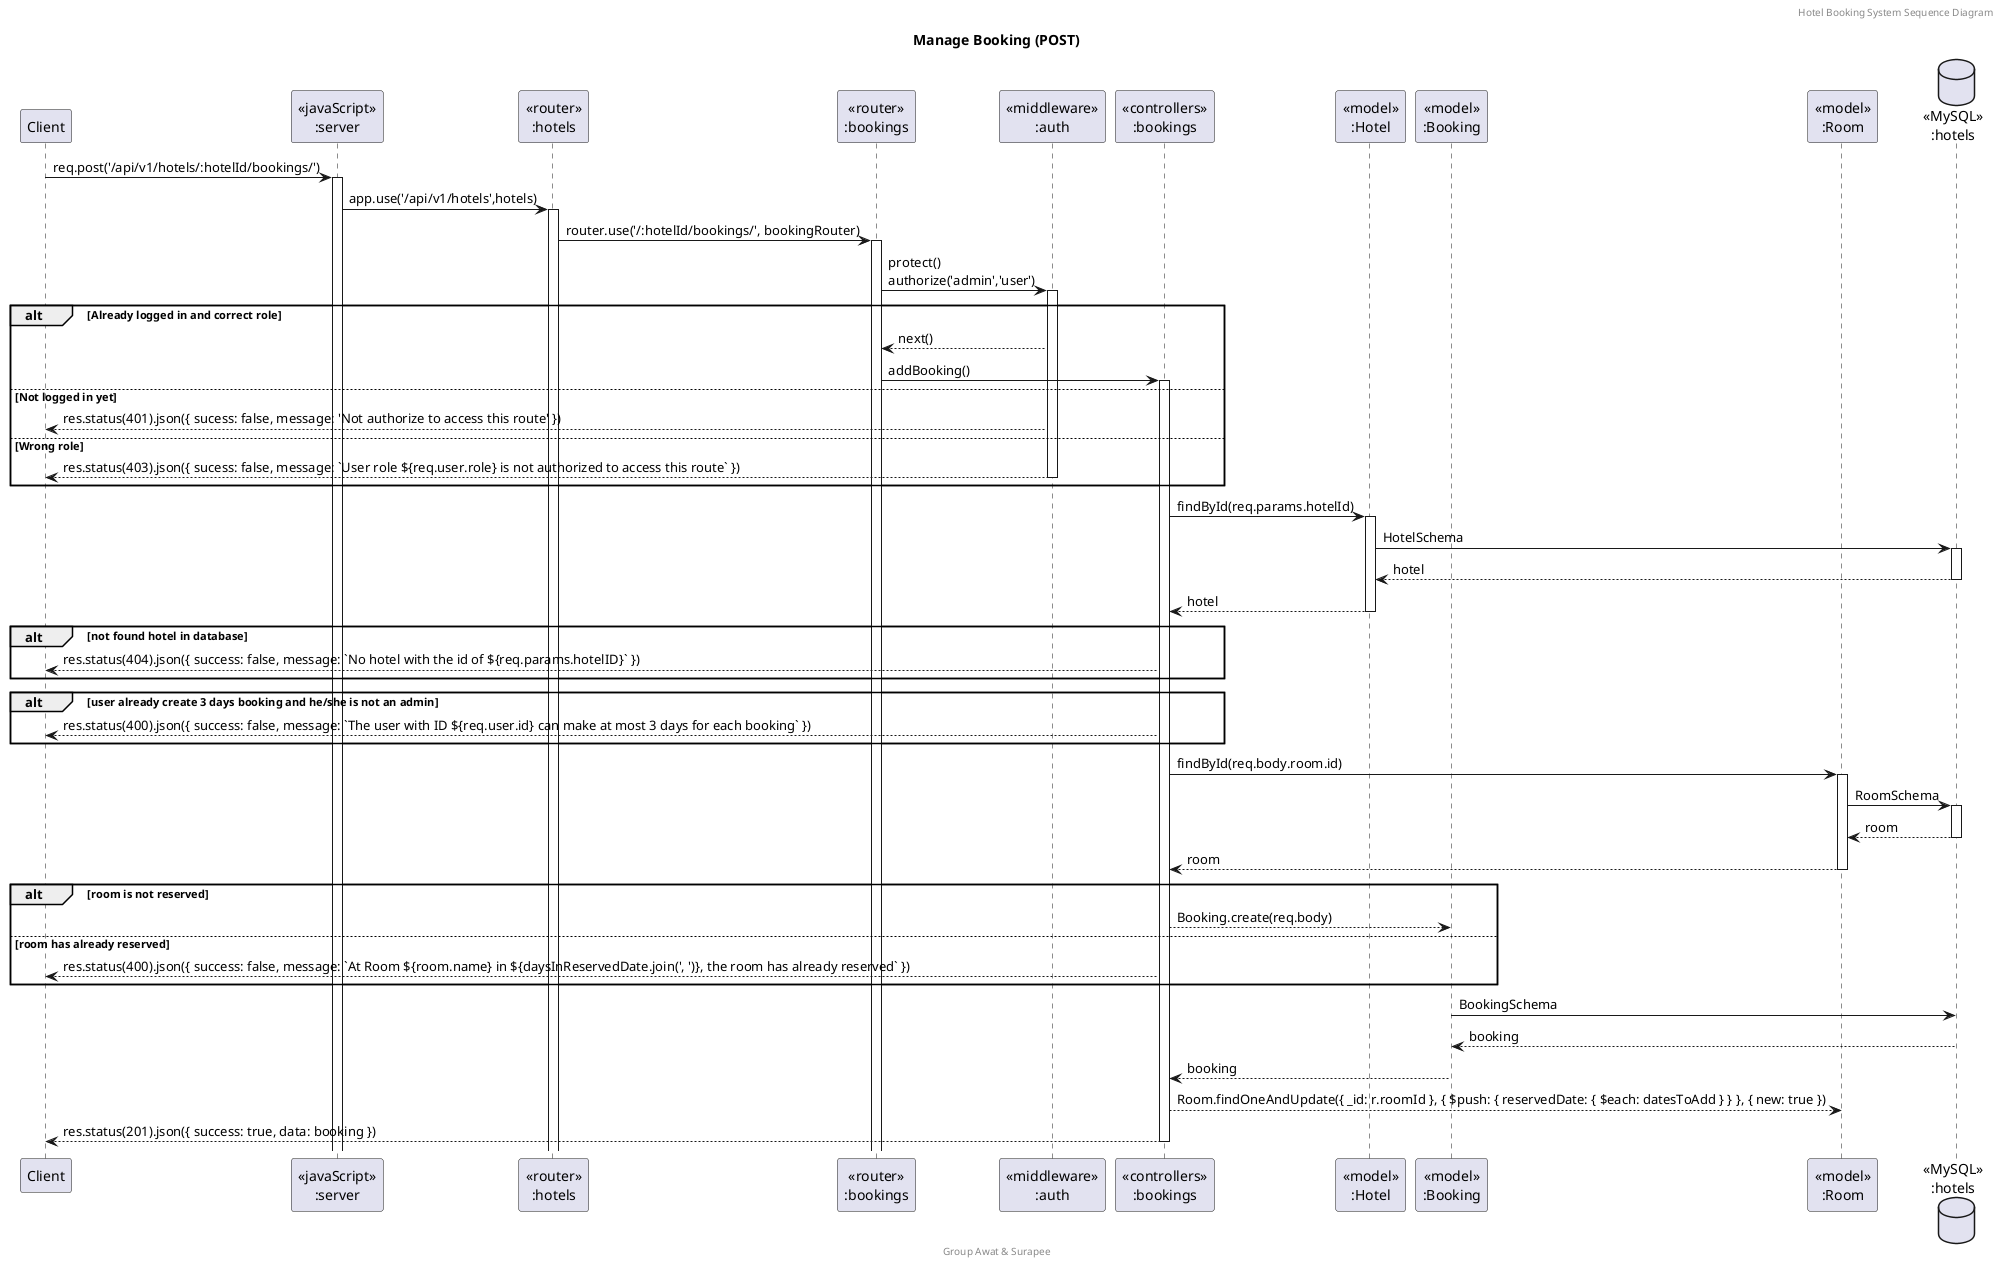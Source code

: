 @startuml Manage Booking (POST)

header Hotel Booking System Sequence Diagram
footer Group Awat & Surapee
title "Manage Booking (POST)"

participant "Client" as client
participant "<<javaScript>>\n:server" as server
participant "<<router>>\n:hotels" as routerHotels
participant "<<router>>\n:bookings" as routerBookings
participant "<<middleware>>\n:auth" as middleware
participant "<<controllers>>\n:bookings" as controllersBookings
participant "<<model>>\n:Hotel" as modelHotel
participant "<<model>>\n:Booking" as modelBooking
participant "<<model>>\n:Room" as modelRoom
database "<<MySQL>>\n:hotels" as HotelBookingDatabase

client -> server ++:req.post('/api/v1/hotels/:hotelId/bookings/')
server -> routerHotels ++:app.use('/api/v1/hotels',hotels)
routerHotels -> routerBookings ++:router.use('/:hotelId/bookings/', bookingRouter)
routerBookings -> middleware ++:protect()\nauthorize('admin','user')
alt Already logged in and correct role
    middleware --> routerBookings : next()
    routerBookings -> controllersBookings ++: addBooking()
else Not logged in yet
    middleware --> client : res.status(401).json({ sucess: false, message: 'Not authorize to access this route' })
else Wrong role
    middleware --> client --: res.status(403).json({ sucess: false, message: `User role ${req.user.role} is not authorized to access this route` })
end
controllersBookings -> modelHotel ++: findById(req.params.hotelId)
modelHotel -> HotelBookingDatabase ++: HotelSchema
HotelBookingDatabase --> modelHotel --: hotel
controllersBookings <-- modelHotel --:hotel
alt not found hotel in database
    controllersBookings --> client  : res.status(404).json({ success: false, message: `No hotel with the id of ${req.params.hotelID}` })
end
alt user already create 3 days booking and he/she is not an admin
    controllersBookings --> client : res.status(400).json({ success: false, message: `The user with ID ${req.user.id} can make at most 3 days for each booking` })
end
controllersBookings -> modelRoom ++: findById(req.body.room.id)
modelRoom -> HotelBookingDatabase ++: RoomSchema
HotelBookingDatabase --> modelRoom --: room
controllersBookings <-- modelRoom --: room
alt room is not reserved
    controllersBookings --> modelBooking : Booking.create(req.body)
else room has already reserved
    controllersBookings --> client : res.status(400).json({ success: false, message: `At Room ${room.name} in ${daysInReservedDate.join(', ')}, the room has already reserved` })
end
modelBooking -> HotelBookingDatabase : BookingSchema
HotelBookingDatabase --> modelBooking --: booking
controllersBookings <-- modelBooking --: booking

controllersBookings --> modelRoom : Room.findOneAndUpdate({ _id: r.roomId }, { $push: { reservedDate: { $each: datesToAdd } } }, { new: true })
controllersBookings --> client --:res.status(201).json({ success: true, data: booking })
@enduml
